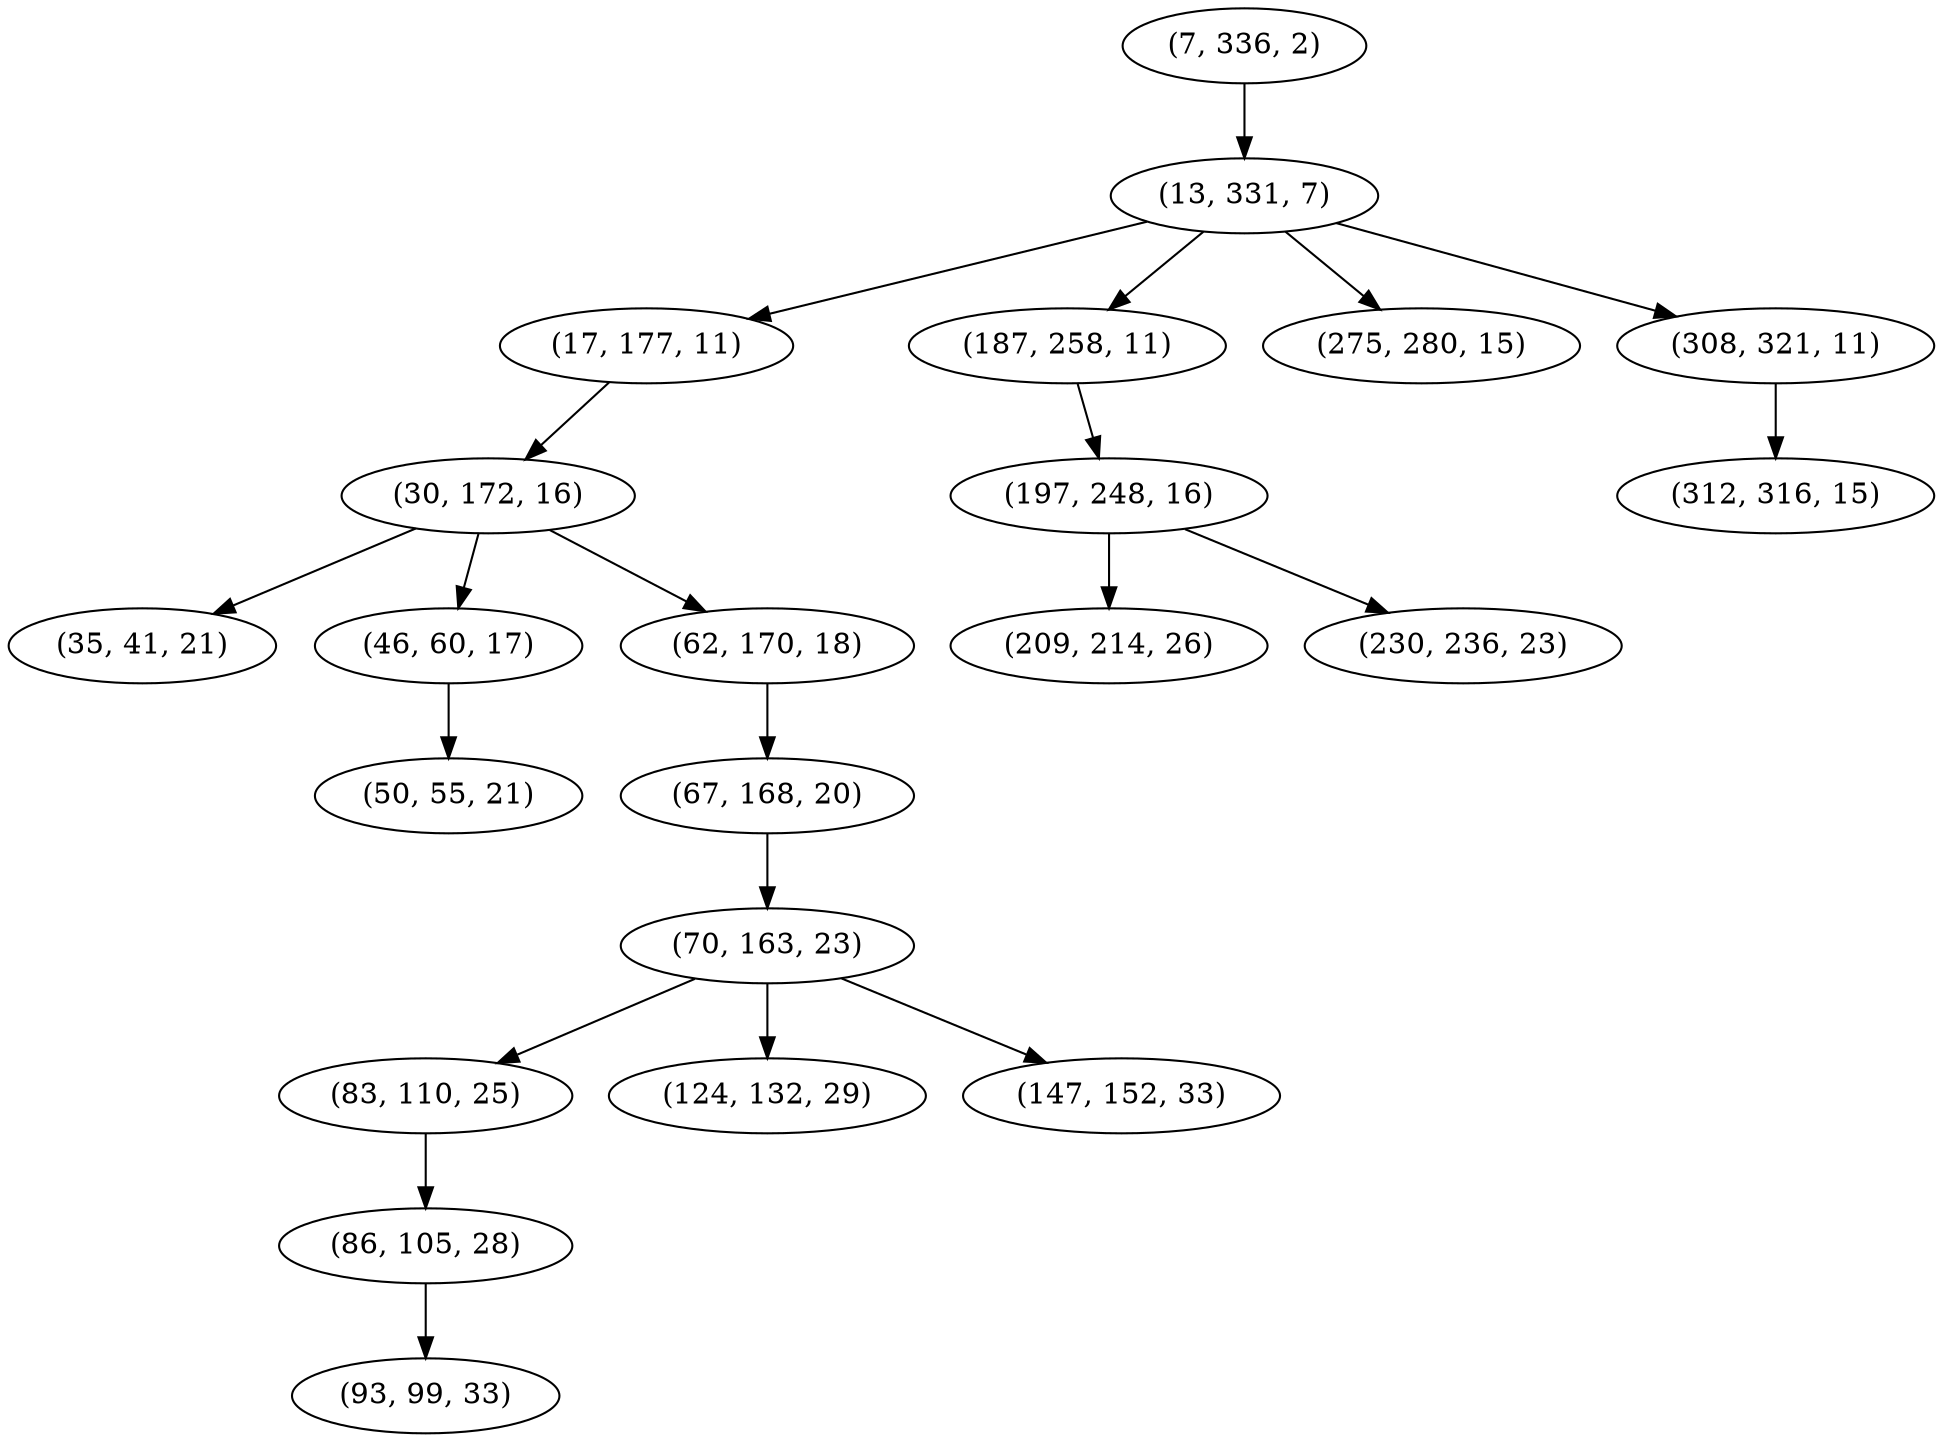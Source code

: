 digraph tree {
    "(7, 336, 2)";
    "(13, 331, 7)";
    "(17, 177, 11)";
    "(30, 172, 16)";
    "(35, 41, 21)";
    "(46, 60, 17)";
    "(50, 55, 21)";
    "(62, 170, 18)";
    "(67, 168, 20)";
    "(70, 163, 23)";
    "(83, 110, 25)";
    "(86, 105, 28)";
    "(93, 99, 33)";
    "(124, 132, 29)";
    "(147, 152, 33)";
    "(187, 258, 11)";
    "(197, 248, 16)";
    "(209, 214, 26)";
    "(230, 236, 23)";
    "(275, 280, 15)";
    "(308, 321, 11)";
    "(312, 316, 15)";
    "(7, 336, 2)" -> "(13, 331, 7)";
    "(13, 331, 7)" -> "(17, 177, 11)";
    "(13, 331, 7)" -> "(187, 258, 11)";
    "(13, 331, 7)" -> "(275, 280, 15)";
    "(13, 331, 7)" -> "(308, 321, 11)";
    "(17, 177, 11)" -> "(30, 172, 16)";
    "(30, 172, 16)" -> "(35, 41, 21)";
    "(30, 172, 16)" -> "(46, 60, 17)";
    "(30, 172, 16)" -> "(62, 170, 18)";
    "(46, 60, 17)" -> "(50, 55, 21)";
    "(62, 170, 18)" -> "(67, 168, 20)";
    "(67, 168, 20)" -> "(70, 163, 23)";
    "(70, 163, 23)" -> "(83, 110, 25)";
    "(70, 163, 23)" -> "(124, 132, 29)";
    "(70, 163, 23)" -> "(147, 152, 33)";
    "(83, 110, 25)" -> "(86, 105, 28)";
    "(86, 105, 28)" -> "(93, 99, 33)";
    "(187, 258, 11)" -> "(197, 248, 16)";
    "(197, 248, 16)" -> "(209, 214, 26)";
    "(197, 248, 16)" -> "(230, 236, 23)";
    "(308, 321, 11)" -> "(312, 316, 15)";
}
